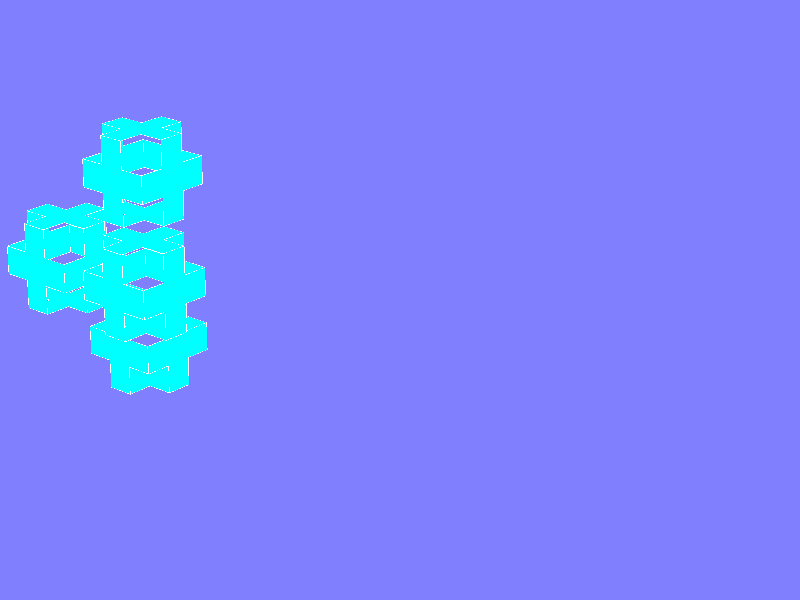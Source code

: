 // Exported from E.T. EDITOR.
//
// All edge and triangle vertices are in the range
// [(Xmin,Ymin,Zmin), (Xmax,Ymax,Zmax)] =
// [(-7.000000,-12.000000,-85.000000),(130.000000,15.000000,53.000000)].
//
// To render the scene call:
//
//   povray povname2.ini
//

 camera {
    up <0,16.856001,0>
    right <23.912001,0,0>
    direction<0,0,-70.000000>
    location <-111.211334,61.255932,117.373306>
    sky  <0.262003,0.939693,-0.219847>
    look_at  <-60.822052,37.314518,75.091682>
  }

light_source {
  <-56274.700165,42529.898882,70882.898569>
  color rgb<1.000000,1.000000,1.000000>
  }

background { color rgb <0.500000,0.500000,1.000000>}


// Colors of the edges
#declare E0 = texture {
    pigment { color rgb<1.000000,1.000000,1.000000>}
    finish { ambient 1 }
  }
#declare E1 = texture {
    pigment { color rgb<1.000000,0.000000,0.000000>}
    finish { ambient 1 }
  }
#declare E2 = texture {
    pigment { color rgb<0.000000,1.000000,0.000000>}
    finish { ambient 1 }
  }
#declare E3 = texture {
    pigment { color rgb<0.000000,0.000000,1.000000>}
    finish { ambient 1 }
  }
#declare E4 = texture {
    pigment { color rgb<1.000000,1.000000,0.000000>}
    finish { ambient 1 }
  }
#declare E5 = texture {
    pigment { color rgb<1.000000,0.000000,1.000000>}
    finish { ambient 1 }
  }
#declare E6 = texture {
    pigment { color rgb<0.000000,1.000000,1.000000>}
    finish { ambient 1 }
  }
#declare E7 = texture {
    pigment { color rgb<1.000000,0.500000,0.500000>}
    finish { ambient 1 }
  }
#declare E8 = texture {
    pigment { color rgb<0.500000,1.000000,0.500000>}
    finish { ambient 1 }
  }
#declare E9 = texture {
    pigment { color rgb<0.500000,0.500000,1.000000>}
    finish { ambient 1 }
  }
#declare E10 = texture {
    pigment { color rgb<0.500000,0.500000,0.500000>}
    finish { ambient 1 }
  }
#declare E11 = texture {
    pigment { color rgb<0.000000,0.000000,0.000000>}
    finish { ambient 1 }
  }

// Edges exported as the union of cylinders

union {
 cylinder{<-5.000000,3.000000,7.000000>, <-5.000000,5.000000,7.000000>, 0.017000 texture{E0}}
 cylinder{<-5.000000,5.000000,7.000000>, <-7.000000,5.000000,7.000000>, 0.017000 texture{E0}}
 cylinder{<-7.000000,5.000000,7.000000>, <-7.000000,7.000000,7.000000>, 0.017000 texture{E0}}
 cylinder{<-7.000000,7.000000,7.000000>, <-5.000000,7.000000,7.000000>, 0.017000 texture{E0}}
 cylinder{<-5.000000,7.000000,7.000000>, <-5.000000,9.000000,7.000000>, 0.017000 texture{E0}}
 cylinder{<-5.000000,9.000000,7.000000>, <-3.000000,9.000000,7.000000>, 0.017000 texture{E0}}
 cylinder{<-3.000000,9.000000,7.000000>, <-3.000000,7.000000,7.000000>, 0.017000 texture{E0}}
 cylinder{<-3.000000,7.000000,7.000000>, <-1.000000,7.000000,7.000000>, 0.017000 texture{E0}}
 cylinder{<-1.000000,7.000000,7.000000>, <-1.000000,5.000000,7.000000>, 0.017000 texture{E0}}
 cylinder{<-1.000000,5.000000,7.000000>, <-3.000000,5.000000,7.000000>, 0.017000 texture{E0}}
 cylinder{<-3.000000,5.000000,7.000000>, <-3.000000,3.000000,7.000000>, 0.017000 texture{E0}}
 cylinder{<-5.000000,3.000000,7.000000>, <-3.000000,3.000000,7.000000>, 0.017000 texture{E0}}
 cylinder{<-5.000000,3.000000,7.000000>, <-5.000000,3.000000,5.000000>, 0.017000 texture{E0}}
 cylinder{<-5.000000,3.000000,5.000000>, <-7.000000,3.000000,5.000000>, 0.017000 texture{E0}}
 cylinder{<-7.000000,3.000000,5.000000>, <-7.000000,3.000000,3.000000>, 0.017000 texture{E0}}
 cylinder{<-7.000000,3.000000,3.000000>, <-5.000000,3.000000,3.000000>, 0.017000 texture{E0}}
 cylinder{<-5.000000,3.000000,3.000000>, <-5.000000,3.000000,1.000000>, 0.017000 texture{E0}}
 cylinder{<-5.000000,3.000000,1.000000>, <-3.000000,3.000000,1.000000>, 0.017000 texture{E0}}
 cylinder{<-3.000000,3.000000,1.000000>, <-3.000000,3.000000,3.000000>, 0.017000 texture{E0}}
 cylinder{<-3.000000,3.000000,3.000000>, <-1.000000,3.000000,3.000000>, 0.017000 texture{E0}}
 cylinder{<-1.000000,3.000000,3.000000>, <-1.000000,3.000000,5.000000>, 0.017000 texture{E0}}
 cylinder{<-1.000000,3.000000,5.000000>, <-3.000000,3.000000,5.000000>, 0.017000 texture{E0}}
 cylinder{<-3.000000,3.000000,7.000000>, <-3.000000,3.000000,5.000000>, 0.017000 texture{E0}}
 cylinder{<-1.000000,3.000000,5.000000>, <-1.000000,5.000000,5.000000>, 0.017000 texture{E0}}
 cylinder{<-1.000000,5.000000,7.000000>, <-1.000000,5.000000,5.000000>, 0.017000 texture{E0}}
 cylinder{<-1.000000,7.000000,7.000000>, <-1.000000,7.000000,5.000000>, 0.017000 texture{E0}}
 cylinder{<-1.000000,7.000000,5.000000>, <-1.000000,9.000000,5.000000>, 0.017000 texture{E0}}
 cylinder{<-1.000000,9.000000,5.000000>, <-1.000000,9.000000,3.000000>, 0.017000 texture{E0}}
 cylinder{<-1.000000,9.000000,3.000000>, <-1.000000,7.000000,3.000000>, 0.017000 texture{E0}}
 cylinder{<-1.000000,7.000000,3.000000>, <-1.000000,7.000000,1.000000>, 0.017000 texture{E0}}
 cylinder{<-1.000000,7.000000,1.000000>, <-1.000000,5.000000,1.000000>, 0.017000 texture{E0}}
 cylinder{<-1.000000,5.000000,1.000000>, <-1.000000,5.000000,3.000000>, 0.017000 texture{E0}}
 cylinder{<-1.000000,3.000000,3.000000>, <-1.000000,5.000000,3.000000>, 0.017000 texture{E0}}
 cylinder{<-3.000000,3.000000,1.000000>, <-3.000000,5.000000,1.000000>, 0.017000 texture{E0}}
 cylinder{<-1.000000,5.000000,1.000000>, <-3.000000,5.000000,1.000000>, 0.017000 texture{E0}}
 cylinder{<-1.000000,7.000000,1.000000>, <-3.000000,7.000000,1.000000>, 0.017000 texture{E0}}
 cylinder{<-3.000000,7.000000,1.000000>, <-3.000000,9.000000,1.000000>, 0.017000 texture{E0}}
 cylinder{<-3.000000,9.000000,1.000000>, <-5.000000,9.000000,1.000000>, 0.017000 texture{E0}}
 cylinder{<-5.000000,9.000000,1.000000>, <-5.000000,7.000000,1.000000>, 0.017000 texture{E0}}
 cylinder{<-5.000000,7.000000,1.000000>, <-7.000000,7.000000,1.000000>, 0.017000 texture{E0}}
 cylinder{<-7.000000,7.000000,1.000000>, <-7.000000,5.000000,1.000000>, 0.017000 texture{E0}}
 cylinder{<-7.000000,5.000000,1.000000>, <-5.000000,5.000000,1.000000>, 0.017000 texture{E0}}
 cylinder{<-5.000000,3.000000,1.000000>, <-5.000000,5.000000,1.000000>, 0.017000 texture{E0}}
 cylinder{<-5.000000,9.000000,1.000000>, <-5.000000,9.000000,3.000000>, 0.017000 texture{E0}}
 cylinder{<-5.000000,9.000000,3.000000>, <-7.000000,9.000000,3.000000>, 0.017000 texture{E0}}
 cylinder{<-7.000000,9.000000,3.000000>, <-7.000000,9.000000,5.000000>, 0.017000 texture{E0}}
 cylinder{<-7.000000,9.000000,5.000000>, <-5.000000,9.000000,5.000000>, 0.017000 texture{E0}}
 cylinder{<-5.000000,9.000000,7.000000>, <-5.000000,9.000000,5.000000>, 0.017000 texture{E0}}
 cylinder{<-3.000000,9.000000,7.000000>, <-3.000000,9.000000,5.000000>, 0.017000 texture{E0}}
 cylinder{<-1.000000,9.000000,5.000000>, <-3.000000,9.000000,5.000000>, 0.017000 texture{E0}}
 cylinder{<-1.000000,9.000000,3.000000>, <-3.000000,9.000000,3.000000>, 0.017000 texture{E0}}
 cylinder{<-3.000000,9.000000,1.000000>, <-3.000000,9.000000,3.000000>, 0.017000 texture{E0}}
 cylinder{<-7.000000,9.000000,3.000000>, <-7.000000,7.000000,3.000000>, 0.017000 texture{E0}}
 cylinder{<-7.000000,7.000000,1.000000>, <-7.000000,7.000000,3.000000>, 0.017000 texture{E0}}
 cylinder{<-7.000000,5.000000,1.000000>, <-7.000000,5.000000,3.000000>, 0.017000 texture{E0}}
 cylinder{<-7.000000,3.000000,3.000000>, <-7.000000,5.000000,3.000000>, 0.017000 texture{E0}}
 cylinder{<-7.000000,3.000000,5.000000>, <-7.000000,5.000000,5.000000>, 0.017000 texture{E0}}
 cylinder{<-7.000000,5.000000,7.000000>, <-7.000000,5.000000,5.000000>, 0.017000 texture{E0}}
 cylinder{<-7.000000,7.000000,7.000000>, <-7.000000,7.000000,5.000000>, 0.017000 texture{E0}}
 cylinder{<-7.000000,9.000000,5.000000>, <-7.000000,7.000000,5.000000>, 0.017000 texture{E0}}
 cylinder{<-1.000000,9.000000,3.000000>, <-1.000000,11.000000,3.000000>, 0.017000 texture{E0}}
 cylinder{<-1.000000,11.000000,3.000000>, <-3.000000,11.000000,3.000000>, 0.017000 texture{E0}}
 cylinder{<-3.000000,11.000000,3.000000>, <-3.000000,13.000000,3.000000>, 0.017000 texture{E0}}
 cylinder{<-3.000000,13.000000,3.000000>, <-1.000000,13.000000,3.000000>, 0.017000 texture{E0}}
 cylinder{<-1.000000,13.000000,3.000000>, <-1.000000,15.000000,3.000000>, 0.017000 texture{E0}}
 cylinder{<-1.000000,15.000000,3.000000>, <1.000000,15.000000,3.000000>, 0.017000 texture{E0}}
 cylinder{<1.000000,15.000000,3.000000>, <1.000000,13.000000,3.000000>, 0.017000 texture{E0}}
 cylinder{<1.000000,13.000000,3.000000>, <3.000000,13.000000,3.000000>, 0.017000 texture{E0}}
 cylinder{<3.000000,13.000000,3.000000>, <3.000000,11.000000,3.000000>, 0.017000 texture{E0}}
 cylinder{<3.000000,11.000000,3.000000>, <1.000000,11.000000,3.000000>, 0.017000 texture{E0}}
 cylinder{<1.000000,11.000000,3.000000>, <1.000000,9.000000,3.000000>, 0.017000 texture{E0}}
 cylinder{<-1.000000,9.000000,3.000000>, <1.000000,9.000000,3.000000>, 0.017000 texture{E0}}
 cylinder{<-1.000000,9.000000,3.000000>, <-1.000000,9.000000,1.000000>, 0.017000 texture{E0}}
 cylinder{<-1.000000,9.000000,1.000000>, <-3.000000,9.000000,1.000000>, 0.017000 texture{E0}}
 cylinder{<-3.000000,9.000000,1.000000>, <-3.000000,9.000000,-1.000000>, 0.017000 texture{E0}}
 cylinder{<-3.000000,9.000000,-1.000000>, <-1.000000,9.000000,-1.000000>, 0.017000 texture{E0}}
 cylinder{<-1.000000,9.000000,-1.000000>, <-1.000000,9.000000,-3.000000>, 0.017000 texture{E0}}
 cylinder{<-1.000000,9.000000,-3.000000>, <1.000000,9.000000,-3.000000>, 0.017000 texture{E0}}
 cylinder{<1.000000,9.000000,-3.000000>, <1.000000,9.000000,-1.000000>, 0.017000 texture{E0}}
 cylinder{<1.000000,9.000000,-1.000000>, <3.000000,9.000000,-1.000000>, 0.017000 texture{E0}}
 cylinder{<3.000000,9.000000,-1.000000>, <3.000000,9.000000,1.000000>, 0.017000 texture{E0}}
 cylinder{<3.000000,9.000000,1.000000>, <1.000000,9.000000,1.000000>, 0.017000 texture{E0}}
 cylinder{<1.000000,9.000000,3.000000>, <1.000000,9.000000,1.000000>, 0.017000 texture{E0}}
 cylinder{<3.000000,9.000000,1.000000>, <3.000000,11.000000,1.000000>, 0.017000 texture{E0}}
 cylinder{<3.000000,11.000000,3.000000>, <3.000000,11.000000,1.000000>, 0.017000 texture{E0}}
 cylinder{<3.000000,13.000000,3.000000>, <3.000000,13.000000,1.000000>, 0.017000 texture{E0}}
 cylinder{<3.000000,13.000000,1.000000>, <3.000000,15.000000,1.000000>, 0.017000 texture{E0}}
 cylinder{<3.000000,15.000000,1.000000>, <3.000000,15.000000,-1.000000>, 0.017000 texture{E0}}
 cylinder{<3.000000,15.000000,-1.000000>, <3.000000,13.000000,-1.000000>, 0.017000 texture{E0}}
 cylinder{<3.000000,13.000000,-1.000000>, <3.000000,13.000000,-3.000000>, 0.017000 texture{E0}}
 cylinder{<3.000000,13.000000,-3.000000>, <3.000000,11.000000,-3.000000>, 0.017000 texture{E0}}
 cylinder{<3.000000,11.000000,-3.000000>, <3.000000,11.000000,-1.000000>, 0.017000 texture{E0}}
 cylinder{<3.000000,9.000000,-1.000000>, <3.000000,11.000000,-1.000000>, 0.017000 texture{E0}}
 cylinder{<1.000000,9.000000,-3.000000>, <1.000000,11.000000,-3.000000>, 0.017000 texture{E0}}
 cylinder{<3.000000,11.000000,-3.000000>, <1.000000,11.000000,-3.000000>, 0.017000 texture{E0}}
 cylinder{<3.000000,13.000000,-3.000000>, <1.000000,13.000000,-3.000000>, 0.017000 texture{E0}}
 cylinder{<1.000000,13.000000,-3.000000>, <1.000000,15.000000,-3.000000>, 0.017000 texture{E0}}
 cylinder{<1.000000,15.000000,-3.000000>, <-1.000000,15.000000,-3.000000>, 0.017000 texture{E0}}
 cylinder{<-1.000000,15.000000,-3.000000>, <-1.000000,13.000000,-3.000000>, 0.017000 texture{E0}}
 cylinder{<-1.000000,13.000000,-3.000000>, <-3.000000,13.000000,-3.000000>, 0.017000 texture{E0}}
 cylinder{<-3.000000,13.000000,-3.000000>, <-3.000000,11.000000,-3.000000>, 0.017000 texture{E0}}
 cylinder{<-3.000000,11.000000,-3.000000>, <-1.000000,11.000000,-3.000000>, 0.017000 texture{E0}}
 cylinder{<-1.000000,9.000000,-3.000000>, <-1.000000,11.000000,-3.000000>, 0.017000 texture{E0}}
 cylinder{<-1.000000,15.000000,-3.000000>, <-1.000000,15.000000,-1.000000>, 0.017000 texture{E0}}
 cylinder{<-1.000000,15.000000,-1.000000>, <-3.000000,15.000000,-1.000000>, 0.017000 texture{E0}}
 cylinder{<-3.000000,15.000000,-1.000000>, <-3.000000,15.000000,1.000000>, 0.017000 texture{E0}}
 cylinder{<-3.000000,15.000000,1.000000>, <-1.000000,15.000000,1.000000>, 0.017000 texture{E0}}
 cylinder{<-1.000000,15.000000,3.000000>, <-1.000000,15.000000,1.000000>, 0.017000 texture{E0}}
 cylinder{<1.000000,15.000000,3.000000>, <1.000000,15.000000,1.000000>, 0.017000 texture{E0}}
 cylinder{<3.000000,15.000000,1.000000>, <1.000000,15.000000,1.000000>, 0.017000 texture{E0}}
 cylinder{<3.000000,15.000000,-1.000000>, <1.000000,15.000000,-1.000000>, 0.017000 texture{E0}}
 cylinder{<1.000000,15.000000,-3.000000>, <1.000000,15.000000,-1.000000>, 0.017000 texture{E0}}
 cylinder{<-3.000000,15.000000,-1.000000>, <-3.000000,13.000000,-1.000000>, 0.017000 texture{E0}}
 cylinder{<-3.000000,13.000000,-3.000000>, <-3.000000,13.000000,-1.000000>, 0.017000 texture{E0}}
 cylinder{<-3.000000,11.000000,-3.000000>, <-3.000000,11.000000,-1.000000>, 0.017000 texture{E0}}
 cylinder{<-3.000000,9.000000,-1.000000>, <-3.000000,11.000000,-1.000000>, 0.017000 texture{E0}}
 cylinder{<-3.000000,9.000000,1.000000>, <-3.000000,11.000000,1.000000>, 0.017000 texture{E0}}
 cylinder{<-3.000000,11.000000,3.000000>, <-3.000000,11.000000,1.000000>, 0.017000 texture{E0}}
 cylinder{<-3.000000,13.000000,3.000000>, <-3.000000,13.000000,1.000000>, 0.017000 texture{E0}}
 cylinder{<-3.000000,15.000000,1.000000>, <-3.000000,13.000000,1.000000>, 0.017000 texture{E0}}
 cylinder{<-1.000000,-3.000000,3.000000>, <-1.000000,-1.000000,3.000000>, 0.017000 texture{E0}}
 cylinder{<-1.000000,-1.000000,3.000000>, <-3.000000,-1.000000,3.000000>, 0.017000 texture{E0}}
 cylinder{<-3.000000,-1.000000,3.000000>, <-3.000000,1.000000,3.000000>, 0.017000 texture{E0}}
 cylinder{<-3.000000,1.000000,3.000000>, <-1.000000,1.000000,3.000000>, 0.017000 texture{E0}}
 cylinder{<-1.000000,1.000000,3.000000>, <-1.000000,3.000000,3.000000>, 0.017000 texture{E0}}
 cylinder{<-1.000000,3.000000,3.000000>, <1.000000,3.000000,3.000000>, 0.017000 texture{E0}}
 cylinder{<1.000000,3.000000,3.000000>, <1.000000,1.000000,3.000000>, 0.017000 texture{E0}}
 cylinder{<1.000000,1.000000,3.000000>, <3.000000,1.000000,3.000000>, 0.017000 texture{E0}}
 cylinder{<3.000000,1.000000,3.000000>, <3.000000,-1.000000,3.000000>, 0.017000 texture{E0}}
 cylinder{<3.000000,-1.000000,3.000000>, <1.000000,-1.000000,3.000000>, 0.017000 texture{E0}}
 cylinder{<1.000000,-1.000000,3.000000>, <1.000000,-3.000000,3.000000>, 0.017000 texture{E0}}
 cylinder{<-1.000000,-3.000000,3.000000>, <1.000000,-3.000000,3.000000>, 0.017000 texture{E0}}
 cylinder{<-1.000000,-3.000000,3.000000>, <-1.000000,-3.000000,1.000000>, 0.017000 texture{E0}}
 cylinder{<-1.000000,-3.000000,1.000000>, <-3.000000,-3.000000,1.000000>, 0.017000 texture{E0}}
 cylinder{<-3.000000,-3.000000,1.000000>, <-3.000000,-3.000000,-1.000000>, 0.017000 texture{E0}}
 cylinder{<-3.000000,-3.000000,-1.000000>, <-1.000000,-3.000000,-1.000000>, 0.017000 texture{E0}}
 cylinder{<-1.000000,-3.000000,-1.000000>, <-1.000000,-3.000000,-3.000000>, 0.017000 texture{E0}}
 cylinder{<-1.000000,-3.000000,-3.000000>, <1.000000,-3.000000,-3.000000>, 0.017000 texture{E0}}
 cylinder{<1.000000,-3.000000,-3.000000>, <1.000000,-3.000000,-1.000000>, 0.017000 texture{E0}}
 cylinder{<1.000000,-3.000000,-1.000000>, <3.000000,-3.000000,-1.000000>, 0.017000 texture{E0}}
 cylinder{<3.000000,-3.000000,-1.000000>, <3.000000,-3.000000,1.000000>, 0.017000 texture{E0}}
 cylinder{<3.000000,-3.000000,1.000000>, <1.000000,-3.000000,1.000000>, 0.017000 texture{E0}}
 cylinder{<1.000000,-3.000000,3.000000>, <1.000000,-3.000000,1.000000>, 0.017000 texture{E0}}
 cylinder{<3.000000,-3.000000,1.000000>, <3.000000,-1.000000,1.000000>, 0.017000 texture{E0}}
 cylinder{<3.000000,-1.000000,3.000000>, <3.000000,-1.000000,1.000000>, 0.017000 texture{E0}}
 cylinder{<3.000000,1.000000,3.000000>, <3.000000,1.000000,1.000000>, 0.017000 texture{E0}}
 cylinder{<3.000000,1.000000,1.000000>, <3.000000,3.000000,1.000000>, 0.017000 texture{E0}}
 cylinder{<3.000000,3.000000,1.000000>, <3.000000,3.000000,-1.000000>, 0.017000 texture{E0}}
 cylinder{<3.000000,3.000000,-1.000000>, <3.000000,1.000000,-1.000000>, 0.017000 texture{E0}}
 cylinder{<3.000000,1.000000,-1.000000>, <3.000000,1.000000,-3.000000>, 0.017000 texture{E0}}
 cylinder{<3.000000,1.000000,-3.000000>, <3.000000,-1.000000,-3.000000>, 0.017000 texture{E0}}
 cylinder{<3.000000,-1.000000,-3.000000>, <3.000000,-1.000000,-1.000000>, 0.017000 texture{E0}}
 cylinder{<3.000000,-3.000000,-1.000000>, <3.000000,-1.000000,-1.000000>, 0.017000 texture{E0}}
 cylinder{<1.000000,-3.000000,-3.000000>, <1.000000,-1.000000,-3.000000>, 0.017000 texture{E0}}
 cylinder{<3.000000,-1.000000,-3.000000>, <1.000000,-1.000000,-3.000000>, 0.017000 texture{E0}}
 cylinder{<3.000000,1.000000,-3.000000>, <1.000000,1.000000,-3.000000>, 0.017000 texture{E0}}
 cylinder{<1.000000,1.000000,-3.000000>, <1.000000,3.000000,-3.000000>, 0.017000 texture{E0}}
 cylinder{<1.000000,3.000000,-3.000000>, <-1.000000,3.000000,-3.000000>, 0.017000 texture{E0}}
 cylinder{<-1.000000,3.000000,-3.000000>, <-1.000000,1.000000,-3.000000>, 0.017000 texture{E0}}
 cylinder{<-1.000000,1.000000,-3.000000>, <-3.000000,1.000000,-3.000000>, 0.017000 texture{E0}}
 cylinder{<-3.000000,1.000000,-3.000000>, <-3.000000,-1.000000,-3.000000>, 0.017000 texture{E0}}
 cylinder{<-3.000000,-1.000000,-3.000000>, <-1.000000,-1.000000,-3.000000>, 0.017000 texture{E0}}
 cylinder{<-1.000000,-3.000000,-3.000000>, <-1.000000,-1.000000,-3.000000>, 0.017000 texture{E0}}
 cylinder{<-1.000000,3.000000,-3.000000>, <-1.000000,3.000000,-1.000000>, 0.017000 texture{E0}}
 cylinder{<-1.000000,3.000000,-1.000000>, <-3.000000,3.000000,-1.000000>, 0.017000 texture{E0}}
 cylinder{<-3.000000,3.000000,-1.000000>, <-3.000000,3.000000,1.000000>, 0.017000 texture{E0}}
 cylinder{<-3.000000,3.000000,1.000000>, <-1.000000,3.000000,1.000000>, 0.017000 texture{E0}}
 cylinder{<-1.000000,3.000000,3.000000>, <-1.000000,3.000000,1.000000>, 0.017000 texture{E0}}
 cylinder{<1.000000,3.000000,3.000000>, <1.000000,3.000000,1.000000>, 0.017000 texture{E0}}
 cylinder{<3.000000,3.000000,1.000000>, <1.000000,3.000000,1.000000>, 0.017000 texture{E0}}
 cylinder{<3.000000,3.000000,-1.000000>, <1.000000,3.000000,-1.000000>, 0.017000 texture{E0}}
 cylinder{<1.000000,3.000000,-3.000000>, <1.000000,3.000000,-1.000000>, 0.017000 texture{E0}}
 cylinder{<-3.000000,3.000000,-1.000000>, <-3.000000,1.000000,-1.000000>, 0.017000 texture{E0}}
 cylinder{<-3.000000,1.000000,-3.000000>, <-3.000000,1.000000,-1.000000>, 0.017000 texture{E0}}
 cylinder{<-3.000000,-1.000000,-3.000000>, <-3.000000,-1.000000,-1.000000>, 0.017000 texture{E0}}
 cylinder{<-3.000000,-3.000000,-1.000000>, <-3.000000,-1.000000,-1.000000>, 0.017000 texture{E0}}
 cylinder{<-3.000000,-3.000000,1.000000>, <-3.000000,-1.000000,1.000000>, 0.017000 texture{E0}}
 cylinder{<-3.000000,-1.000000,3.000000>, <-3.000000,-1.000000,1.000000>, 0.017000 texture{E0}}
 cylinder{<-3.000000,1.000000,3.000000>, <-3.000000,1.000000,1.000000>, 0.017000 texture{E0}}
 cylinder{<-3.000000,3.000000,1.000000>, <-3.000000,1.000000,1.000000>, 0.017000 texture{E0}}
 cylinder{<-5.000000,3.000000,-1.000000>, <-5.000000,5.000000,-1.000000>, 0.017000 texture{E0}}
 cylinder{<-5.000000,5.000000,-1.000000>, <-7.000000,5.000000,-1.000000>, 0.017000 texture{E0}}
 cylinder{<-7.000000,5.000000,-1.000000>, <-7.000000,7.000000,-1.000000>, 0.017000 texture{E0}}
 cylinder{<-7.000000,7.000000,-1.000000>, <-5.000000,7.000000,-1.000000>, 0.017000 texture{E0}}
 cylinder{<-5.000000,7.000000,-1.000000>, <-5.000000,9.000000,-1.000000>, 0.017000 texture{E0}}
 cylinder{<-5.000000,9.000000,-1.000000>, <-3.000000,9.000000,-1.000000>, 0.017000 texture{E0}}
 cylinder{<-3.000000,9.000000,-1.000000>, <-3.000000,7.000000,-1.000000>, 0.017000 texture{E0}}
 cylinder{<-3.000000,7.000000,-1.000000>, <-1.000000,7.000000,-1.000000>, 0.017000 texture{E0}}
 cylinder{<-1.000000,7.000000,-1.000000>, <-1.000000,5.000000,-1.000000>, 0.017000 texture{E0}}
 cylinder{<-1.000000,5.000000,-1.000000>, <-3.000000,5.000000,-1.000000>, 0.017000 texture{E0}}
 cylinder{<-3.000000,5.000000,-1.000000>, <-3.000000,3.000000,-1.000000>, 0.017000 texture{E0}}
 cylinder{<-5.000000,3.000000,-1.000000>, <-3.000000,3.000000,-1.000000>, 0.017000 texture{E0}}
 cylinder{<-5.000000,3.000000,-1.000000>, <-5.000000,3.000000,-3.000000>, 0.017000 texture{E0}}
 cylinder{<-5.000000,3.000000,-3.000000>, <-7.000000,3.000000,-3.000000>, 0.017000 texture{E0}}
 cylinder{<-7.000000,3.000000,-3.000000>, <-7.000000,3.000000,-5.000000>, 0.017000 texture{E0}}
 cylinder{<-7.000000,3.000000,-5.000000>, <-5.000000,3.000000,-5.000000>, 0.017000 texture{E0}}
 cylinder{<-5.000000,3.000000,-5.000000>, <-5.000000,3.000000,-7.000000>, 0.017000 texture{E0}}
 cylinder{<-5.000000,3.000000,-7.000000>, <-3.000000,3.000000,-7.000000>, 0.017000 texture{E0}}
 cylinder{<-3.000000,3.000000,-7.000000>, <-3.000000,3.000000,-5.000000>, 0.017000 texture{E0}}
 cylinder{<-3.000000,3.000000,-5.000000>, <-1.000000,3.000000,-5.000000>, 0.017000 texture{E0}}
 cylinder{<-1.000000,3.000000,-5.000000>, <-1.000000,3.000000,-3.000000>, 0.017000 texture{E0}}
 cylinder{<-1.000000,3.000000,-3.000000>, <-3.000000,3.000000,-3.000000>, 0.017000 texture{E0}}
 cylinder{<-3.000000,3.000000,-1.000000>, <-3.000000,3.000000,-3.000000>, 0.017000 texture{E0}}
 cylinder{<-1.000000,3.000000,-3.000000>, <-1.000000,5.000000,-3.000000>, 0.017000 texture{E0}}
 cylinder{<-1.000000,5.000000,-1.000000>, <-1.000000,5.000000,-3.000000>, 0.017000 texture{E0}}
 cylinder{<-1.000000,7.000000,-1.000000>, <-1.000000,7.000000,-3.000000>, 0.017000 texture{E0}}
 cylinder{<-1.000000,7.000000,-3.000000>, <-1.000000,9.000000,-3.000000>, 0.017000 texture{E0}}
 cylinder{<-1.000000,9.000000,-3.000000>, <-1.000000,9.000000,-5.000000>, 0.017000 texture{E0}}
 cylinder{<-1.000000,9.000000,-5.000000>, <-1.000000,7.000000,-5.000000>, 0.017000 texture{E0}}
 cylinder{<-1.000000,7.000000,-5.000000>, <-1.000000,7.000000,-7.000000>, 0.017000 texture{E0}}
 cylinder{<-1.000000,7.000000,-7.000000>, <-1.000000,5.000000,-7.000000>, 0.017000 texture{E0}}
 cylinder{<-1.000000,5.000000,-7.000000>, <-1.000000,5.000000,-5.000000>, 0.017000 texture{E0}}
 cylinder{<-1.000000,3.000000,-5.000000>, <-1.000000,5.000000,-5.000000>, 0.017000 texture{E0}}
 cylinder{<-3.000000,3.000000,-7.000000>, <-3.000000,5.000000,-7.000000>, 0.017000 texture{E0}}
 cylinder{<-1.000000,5.000000,-7.000000>, <-3.000000,5.000000,-7.000000>, 0.017000 texture{E0}}
 cylinder{<-1.000000,7.000000,-7.000000>, <-3.000000,7.000000,-7.000000>, 0.017000 texture{E0}}
 cylinder{<-3.000000,7.000000,-7.000000>, <-3.000000,9.000000,-7.000000>, 0.017000 texture{E0}}
 cylinder{<-3.000000,9.000000,-7.000000>, <-5.000000,9.000000,-7.000000>, 0.017000 texture{E0}}
 cylinder{<-5.000000,9.000000,-7.000000>, <-5.000000,7.000000,-7.000000>, 0.017000 texture{E0}}
 cylinder{<-5.000000,7.000000,-7.000000>, <-7.000000,7.000000,-7.000000>, 0.017000 texture{E0}}
 cylinder{<-7.000000,7.000000,-7.000000>, <-7.000000,5.000000,-7.000000>, 0.017000 texture{E0}}
 cylinder{<-7.000000,5.000000,-7.000000>, <-5.000000,5.000000,-7.000000>, 0.017000 texture{E0}}
 cylinder{<-5.000000,3.000000,-7.000000>, <-5.000000,5.000000,-7.000000>, 0.017000 texture{E0}}
 cylinder{<-5.000000,9.000000,-7.000000>, <-5.000000,9.000000,-5.000000>, 0.017000 texture{E0}}
 cylinder{<-5.000000,9.000000,-5.000000>, <-7.000000,9.000000,-5.000000>, 0.017000 texture{E0}}
 cylinder{<-7.000000,9.000000,-5.000000>, <-7.000000,9.000000,-3.000000>, 0.017000 texture{E0}}
 cylinder{<-7.000000,9.000000,-3.000000>, <-5.000000,9.000000,-3.000000>, 0.017000 texture{E0}}
 cylinder{<-5.000000,9.000000,-1.000000>, <-5.000000,9.000000,-3.000000>, 0.017000 texture{E0}}
 cylinder{<-3.000000,9.000000,-1.000000>, <-3.000000,9.000000,-3.000000>, 0.017000 texture{E0}}
 cylinder{<-1.000000,9.000000,-3.000000>, <-3.000000,9.000000,-3.000000>, 0.017000 texture{E0}}
 cylinder{<-1.000000,9.000000,-5.000000>, <-3.000000,9.000000,-5.000000>, 0.017000 texture{E0}}
 cylinder{<-3.000000,9.000000,-7.000000>, <-3.000000,9.000000,-5.000000>, 0.017000 texture{E0}}
 cylinder{<-7.000000,9.000000,-5.000000>, <-7.000000,7.000000,-5.000000>, 0.017000 texture{E0}}
 cylinder{<-7.000000,7.000000,-7.000000>, <-7.000000,7.000000,-5.000000>, 0.017000 texture{E0}}
 cylinder{<-7.000000,5.000000,-7.000000>, <-7.000000,5.000000,-5.000000>, 0.017000 texture{E0}}
 cylinder{<-7.000000,3.000000,-5.000000>, <-7.000000,5.000000,-5.000000>, 0.017000 texture{E0}}
 cylinder{<-7.000000,3.000000,-3.000000>, <-7.000000,5.000000,-3.000000>, 0.017000 texture{E0}}
 cylinder{<-7.000000,5.000000,-1.000000>, <-7.000000,5.000000,-3.000000>, 0.017000 texture{E0}}
 cylinder{<-7.000000,7.000000,-1.000000>, <-7.000000,7.000000,-3.000000>, 0.017000 texture{E0}}
 cylinder{<-7.000000,9.000000,-3.000000>, <-7.000000,7.000000,-3.000000>, 0.017000 texture{E0}}
}

// Colors of the triangles
#declare C0 = texture {
    pigment { color rgb<1.000000,1.000000,1.000000>}
    finish { ambient 0.300000 diffuse 0.700000 }
  }
#declare C1 = texture {
    pigment { color rgb<1.000000,0.000000,0.000000>}
    finish { ambient 0.300000 diffuse 0.700000 }
  }
#declare C2 = texture {
    pigment { color rgb<0.000000,1.000000,0.000000>}
    finish { ambient 0.300000 diffuse 0.700000 }
  }
#declare C3 = texture {
    pigment { color rgb<0.000000,0.000000,1.000000>}
    finish { ambient 0.300000 diffuse 0.700000 }
  }
#declare C4 = texture {
    pigment { color rgb<1.000000,1.000000,0.000000>}
    finish { ambient 0.300000 diffuse 0.700000 }
  }
#declare C5 = texture {
    pigment { color rgb<1.000000,0.000000,1.000000>}
    finish { ambient 0.300000 diffuse 0.700000 }
  }
#declare C6 = texture {
    pigment { color rgb<0.000000,1.000000,1.000000>}
    finish { ambient 0.300000 diffuse 0.700000 }
  }
#declare C7 = texture {
    pigment { color rgb<1.000000,0.500000,0.500000>}
    finish { ambient 0.300000 diffuse 0.700000 }
  }
#declare C8 = texture {
    pigment { color rgb<0.500000,1.000000,0.500000>}
    finish { ambient 0.300000 diffuse 0.700000 }
  }
#declare C9 = texture {
    pigment { color rgb<0.500000,0.500000,1.000000>}
    finish { ambient 0.300000 diffuse 0.700000 }
  }
#declare C10 = texture {
    pigment { color rgb<0.500000,0.500000,0.500000>}
    finish { ambient 0.300000 diffuse 0.700000 }
  }
#declare C11 = texture {
    pigment { color rgb<0.000000,0.000000,0.000000>}
    finish { ambient 0.300000 diffuse 0.700000 }
  }

// Triangles exported as the mesh of triangles

mesh {
triangle{<-7.000000,5.000000,7.000000>,<-7.000000,7.000000,7.000000>,<-1.000000,7.000000,7.000000> texture{C6}}
triangle{<-7.000000,5.000000,7.000000>,<-1.000000,7.000000,7.000000>,<-1.000000,5.000000,7.000000> texture{C6}}
triangle{<-5.000000,3.000000,7.000000>,<-5.000000,9.000000,7.000000>,<-3.000000,3.000000,7.000000> texture{C6}}
triangle{<-5.000000,9.000000,7.000000>,<-3.000000,9.000000,7.000000>,<-3.000000,3.000000,7.000000> texture{C6}}
triangle{<-5.000000,9.000000,7.000000>,<-3.000000,9.000000,7.000000>,<-3.000000,9.000000,1.000000> texture{C6}}
triangle{<-5.000000,9.000000,7.000000>,<-3.000000,9.000000,1.000000>,<-5.000000,9.000000,1.000000> texture{C6}}
triangle{<-1.000000,9.000000,5.000000>,<-1.000000,9.000000,3.000000>,<-7.000000,9.000000,5.000000> texture{C6}}
triangle{<-1.000000,9.000000,3.000000>,<-7.000000,9.000000,3.000000>,<-7.000000,9.000000,5.000000> texture{C6}}
triangle{<-7.000000,3.000000,5.000000>,<-7.000000,3.000000,3.000000>,<-7.000000,9.000000,5.000000> texture{C6}}
triangle{<-7.000000,3.000000,3.000000>,<-7.000000,9.000000,3.000000>,<-7.000000,9.000000,5.000000> texture{C6}}
triangle{<-7.000000,5.000000,7.000000>,<-7.000000,7.000000,7.000000>,<-7.000000,5.000000,1.000000> texture{C6}}
triangle{<-7.000000,7.000000,7.000000>,<-7.000000,7.000000,1.000000>,<-7.000000,5.000000,1.000000> texture{C6}}
triangle{<-1.000000,5.000000,1.000000>,<-7.000000,7.000000,1.000000>,<-7.000000,5.000000,1.000000> texture{C6}}
triangle{<-1.000000,7.000000,1.000000>,<-1.000000,5.000000,1.000000>,<-7.000000,7.000000,1.000000> texture{C6}}
triangle{<-5.000000,3.000000,1.000000>,<-3.000000,9.000000,1.000000>,<-5.000000,9.000000,1.000000> texture{C6}}
triangle{<-5.000000,3.000000,1.000000>,<-3.000000,3.000000,1.000000>,<-3.000000,9.000000,1.000000> texture{C6}}
triangle{<-5.000000,3.000000,7.000000>,<-3.000000,3.000000,7.000000>,<-5.000000,3.000000,1.000000> texture{C6}}
triangle{<-3.000000,3.000000,7.000000>,<-5.000000,3.000000,1.000000>,<-3.000000,3.000000,1.000000> texture{C6}}
triangle{<-7.000000,3.000000,3.000000>,<-1.000000,3.000000,3.000000>,<-1.000000,3.000000,5.000000> texture{C6}}
triangle{<-7.000000,3.000000,5.000000>,<-7.000000,3.000000,3.000000>,<-1.000000,3.000000,5.000000> texture{C6}}
triangle{<-1.000000,3.000000,3.000000>,<-1.000000,3.000000,5.000000>,<-1.000000,9.000000,5.000000> texture{C6}}
triangle{<-1.000000,3.000000,3.000000>,<-1.000000,9.000000,5.000000>,<-1.000000,9.000000,3.000000> texture{C6}}
triangle{<-1.000000,5.000000,7.000000>,<-1.000000,7.000000,1.000000>,<-1.000000,5.000000,1.000000> texture{C6}}
triangle{<-1.000000,7.000000,7.000000>,<-1.000000,5.000000,7.000000>,<-1.000000,7.000000,1.000000> texture{C6}}
triangle{<-3.000000,11.000000,3.000000>,<-3.000000,13.000000,3.000000>,<3.000000,13.000000,3.000000> texture{C6}}
triangle{<-3.000000,11.000000,3.000000>,<3.000000,13.000000,3.000000>,<3.000000,11.000000,3.000000> texture{C6}}
triangle{<-1.000000,9.000000,3.000000>,<-1.000000,15.000000,3.000000>,<1.000000,9.000000,3.000000> texture{C6}}
triangle{<-1.000000,15.000000,3.000000>,<1.000000,15.000000,3.000000>,<1.000000,9.000000,3.000000> texture{C6}}
triangle{<-1.000000,15.000000,3.000000>,<1.000000,15.000000,3.000000>,<1.000000,15.000000,-3.000000> texture{C6}}
triangle{<-1.000000,15.000000,3.000000>,<1.000000,15.000000,-3.000000>,<-1.000000,15.000000,-3.000000> texture{C6}}
triangle{<3.000000,15.000000,1.000000>,<3.000000,15.000000,-1.000000>,<-3.000000,15.000000,1.000000> texture{C6}}
triangle{<3.000000,15.000000,-1.000000>,<-3.000000,15.000000,-1.000000>,<-3.000000,15.000000,1.000000> texture{C6}}
triangle{<-3.000000,9.000000,1.000000>,<-3.000000,9.000000,-1.000000>,<-3.000000,15.000000,1.000000> texture{C6}}
triangle{<-3.000000,9.000000,-1.000000>,<-3.000000,15.000000,-1.000000>,<-3.000000,15.000000,1.000000> texture{C6}}
triangle{<-3.000000,11.000000,3.000000>,<-3.000000,13.000000,3.000000>,<-3.000000,11.000000,-3.000000> texture{C6}}
triangle{<-3.000000,13.000000,3.000000>,<-3.000000,13.000000,-3.000000>,<-3.000000,11.000000,-3.000000> texture{C6}}
triangle{<3.000000,11.000000,-3.000000>,<-3.000000,13.000000,-3.000000>,<-3.000000,11.000000,-3.000000> texture{C6}}
triangle{<3.000000,13.000000,-3.000000>,<3.000000,11.000000,-3.000000>,<-3.000000,13.000000,-3.000000> texture{C6}}
triangle{<-1.000000,9.000000,-3.000000>,<1.000000,15.000000,-3.000000>,<-1.000000,15.000000,-3.000000> texture{C6}}
triangle{<-1.000000,9.000000,-3.000000>,<1.000000,9.000000,-3.000000>,<1.000000,15.000000,-3.000000> texture{C6}}
triangle{<-1.000000,9.000000,3.000000>,<1.000000,9.000000,3.000000>,<-1.000000,9.000000,-3.000000> texture{C6}}
triangle{<1.000000,9.000000,3.000000>,<-1.000000,9.000000,-3.000000>,<1.000000,9.000000,-3.000000> texture{C6}}
triangle{<-3.000000,9.000000,-1.000000>,<3.000000,9.000000,-1.000000>,<3.000000,9.000000,1.000000> texture{C6}}
triangle{<-3.000000,9.000000,1.000000>,<-3.000000,9.000000,-1.000000>,<3.000000,9.000000,1.000000> texture{C6}}
triangle{<3.000000,9.000000,-1.000000>,<3.000000,9.000000,1.000000>,<3.000000,15.000000,1.000000> texture{C6}}
triangle{<3.000000,9.000000,-1.000000>,<3.000000,15.000000,1.000000>,<3.000000,15.000000,-1.000000> texture{C6}}
triangle{<3.000000,11.000000,3.000000>,<3.000000,13.000000,-3.000000>,<3.000000,11.000000,-3.000000> texture{C6}}
triangle{<3.000000,13.000000,3.000000>,<3.000000,11.000000,3.000000>,<3.000000,13.000000,-3.000000> texture{C6}}
triangle{<-3.000000,-1.000000,3.000000>,<-3.000000,1.000000,3.000000>,<3.000000,1.000000,3.000000> texture{C6}}
triangle{<-3.000000,-1.000000,3.000000>,<3.000000,1.000000,3.000000>,<3.000000,-1.000000,3.000000> texture{C6}}
triangle{<-1.000000,-3.000000,3.000000>,<-1.000000,3.000000,3.000000>,<1.000000,-3.000000,3.000000> texture{C6}}
triangle{<-1.000000,3.000000,3.000000>,<1.000000,3.000000,3.000000>,<1.000000,-3.000000,3.000000> texture{C6}}
triangle{<-1.000000,3.000000,3.000000>,<1.000000,3.000000,3.000000>,<1.000000,3.000000,-3.000000> texture{C6}}
triangle{<-1.000000,3.000000,3.000000>,<1.000000,3.000000,-3.000000>,<-1.000000,3.000000,-3.000000> texture{C6}}
triangle{<3.000000,3.000000,1.000000>,<3.000000,3.000000,-1.000000>,<-3.000000,3.000000,1.000000> texture{C6}}
triangle{<3.000000,3.000000,-1.000000>,<-3.000000,3.000000,-1.000000>,<-3.000000,3.000000,1.000000> texture{C6}}
triangle{<-3.000000,-3.000000,1.000000>,<-3.000000,-3.000000,-1.000000>,<-3.000000,3.000000,1.000000> texture{C6}}
triangle{<-3.000000,-3.000000,-1.000000>,<-3.000000,3.000000,-1.000000>,<-3.000000,3.000000,1.000000> texture{C6}}
triangle{<-3.000000,-1.000000,3.000000>,<-3.000000,1.000000,3.000000>,<-3.000000,-1.000000,-3.000000> texture{C6}}
triangle{<-3.000000,1.000000,3.000000>,<-3.000000,1.000000,-3.000000>,<-3.000000,-1.000000,-3.000000> texture{C6}}
triangle{<3.000000,-1.000000,-3.000000>,<-3.000000,1.000000,-3.000000>,<-3.000000,-1.000000,-3.000000> texture{C6}}
triangle{<3.000000,1.000000,-3.000000>,<3.000000,-1.000000,-3.000000>,<-3.000000,1.000000,-3.000000> texture{C6}}
triangle{<-1.000000,-3.000000,-3.000000>,<1.000000,3.000000,-3.000000>,<-1.000000,3.000000,-3.000000> texture{C6}}
triangle{<-1.000000,-3.000000,-3.000000>,<1.000000,-3.000000,-3.000000>,<1.000000,3.000000,-3.000000> texture{C6}}
triangle{<-1.000000,-3.000000,3.000000>,<1.000000,-3.000000,3.000000>,<-1.000000,-3.000000,-3.000000> texture{C6}}
triangle{<1.000000,-3.000000,3.000000>,<-1.000000,-3.000000,-3.000000>,<1.000000,-3.000000,-3.000000> texture{C6}}
triangle{<-3.000000,-3.000000,-1.000000>,<3.000000,-3.000000,-1.000000>,<3.000000,-3.000000,1.000000> texture{C6}}
triangle{<-3.000000,-3.000000,1.000000>,<-3.000000,-3.000000,-1.000000>,<3.000000,-3.000000,1.000000> texture{C6}}
triangle{<3.000000,-3.000000,-1.000000>,<3.000000,-3.000000,1.000000>,<3.000000,3.000000,1.000000> texture{C6}}
triangle{<3.000000,-3.000000,-1.000000>,<3.000000,3.000000,1.000000>,<3.000000,3.000000,-1.000000> texture{C6}}
triangle{<3.000000,-1.000000,3.000000>,<3.000000,1.000000,-3.000000>,<3.000000,-1.000000,-3.000000> texture{C6}}
triangle{<3.000000,1.000000,3.000000>,<3.000000,-1.000000,3.000000>,<3.000000,1.000000,-3.000000> texture{C6}}
triangle{<-7.000000,5.000000,-1.000000>,<-7.000000,7.000000,-1.000000>,<-1.000000,7.000000,-1.000000> texture{C6}}
triangle{<-7.000000,5.000000,-1.000000>,<-1.000000,7.000000,-1.000000>,<-1.000000,5.000000,-1.000000> texture{C6}}
triangle{<-5.000000,3.000000,-1.000000>,<-5.000000,9.000000,-1.000000>,<-3.000000,3.000000,-1.000000> texture{C6}}
triangle{<-5.000000,9.000000,-1.000000>,<-3.000000,9.000000,-1.000000>,<-3.000000,3.000000,-1.000000> texture{C6}}
triangle{<-5.000000,9.000000,-1.000000>,<-3.000000,9.000000,-1.000000>,<-3.000000,9.000000,-7.000000> texture{C6}}
triangle{<-5.000000,9.000000,-1.000000>,<-3.000000,9.000000,-7.000000>,<-5.000000,9.000000,-7.000000> texture{C6}}
triangle{<-1.000000,9.000000,-3.000000>,<-1.000000,9.000000,-5.000000>,<-7.000000,9.000000,-3.000000> texture{C6}}
triangle{<-1.000000,9.000000,-5.000000>,<-7.000000,9.000000,-5.000000>,<-7.000000,9.000000,-3.000000> texture{C6}}
triangle{<-7.000000,3.000000,-3.000000>,<-7.000000,3.000000,-5.000000>,<-7.000000,9.000000,-3.000000> texture{C6}}
triangle{<-7.000000,3.000000,-5.000000>,<-7.000000,9.000000,-5.000000>,<-7.000000,9.000000,-3.000000> texture{C6}}
triangle{<-7.000000,5.000000,-1.000000>,<-7.000000,7.000000,-1.000000>,<-7.000000,5.000000,-7.000000> texture{C6}}
triangle{<-7.000000,7.000000,-1.000000>,<-7.000000,7.000000,-7.000000>,<-7.000000,5.000000,-7.000000> texture{C6}}
triangle{<-1.000000,5.000000,-7.000000>,<-7.000000,7.000000,-7.000000>,<-7.000000,5.000000,-7.000000> texture{C6}}
triangle{<-1.000000,7.000000,-7.000000>,<-1.000000,5.000000,-7.000000>,<-7.000000,7.000000,-7.000000> texture{C6}}
triangle{<-5.000000,3.000000,-7.000000>,<-3.000000,9.000000,-7.000000>,<-5.000000,9.000000,-7.000000> texture{C6}}
triangle{<-5.000000,3.000000,-7.000000>,<-3.000000,3.000000,-7.000000>,<-3.000000,9.000000,-7.000000> texture{C6}}
triangle{<-5.000000,3.000000,-1.000000>,<-3.000000,3.000000,-1.000000>,<-5.000000,3.000000,-7.000000> texture{C6}}
triangle{<-3.000000,3.000000,-1.000000>,<-5.000000,3.000000,-7.000000>,<-3.000000,3.000000,-7.000000> texture{C6}}
triangle{<-7.000000,3.000000,-5.000000>,<-1.000000,3.000000,-5.000000>,<-1.000000,3.000000,-3.000000> texture{C6}}
triangle{<-7.000000,3.000000,-3.000000>,<-7.000000,3.000000,-5.000000>,<-1.000000,3.000000,-3.000000> texture{C6}}
triangle{<-1.000000,3.000000,-5.000000>,<-1.000000,3.000000,-3.000000>,<-1.000000,9.000000,-3.000000> texture{C6}}
triangle{<-1.000000,3.000000,-5.000000>,<-1.000000,9.000000,-3.000000>,<-1.000000,9.000000,-5.000000> texture{C6}}
triangle{<-1.000000,5.000000,-1.000000>,<-1.000000,7.000000,-7.000000>,<-1.000000,5.000000,-7.000000> texture{C6}}
triangle{<-1.000000,7.000000,-1.000000>,<-1.000000,5.000000,-1.000000>,<-1.000000,7.000000,-7.000000> texture{C6}}
 }
